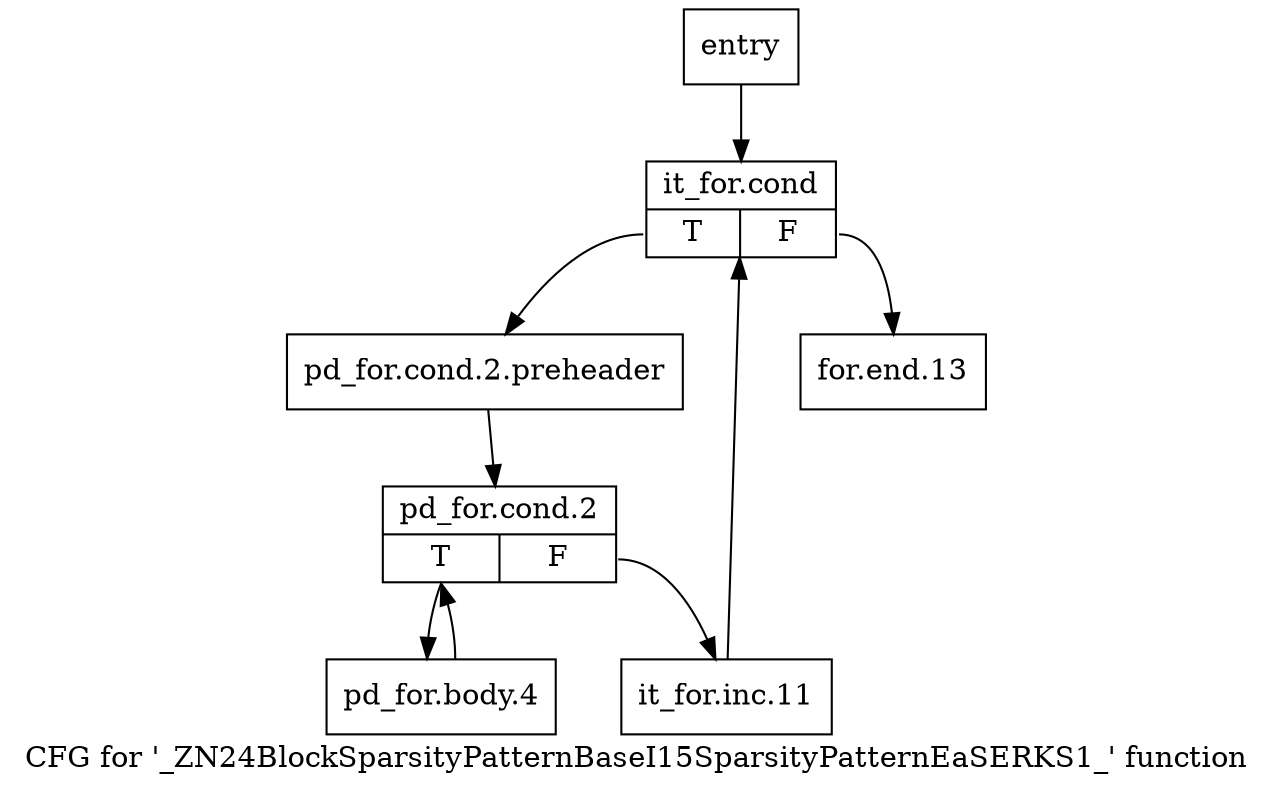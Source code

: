 digraph "CFG for '_ZN24BlockSparsityPatternBaseI15SparsityPatternEaSERKS1_' function" {
	label="CFG for '_ZN24BlockSparsityPatternBaseI15SparsityPatternEaSERKS1_' function";

	Node0x2be0d90 [shape=record,label="{entry}"];
	Node0x2be0d90 -> Node0x2be0de0;
	Node0x2be0de0 [shape=record,label="{it_for.cond|{<s0>T|<s1>F}}"];
	Node0x2be0de0:s0 -> Node0x2be0e30;
	Node0x2be0de0:s1 -> Node0x2be0f70;
	Node0x2be0e30 [shape=record,label="{pd_for.cond.2.preheader}"];
	Node0x2be0e30 -> Node0x2be0e80;
	Node0x2be0e80 [shape=record,label="{pd_for.cond.2|{<s0>T|<s1>F}}"];
	Node0x2be0e80:s0 -> Node0x2be0ed0;
	Node0x2be0e80:s1 -> Node0x2be0f20;
	Node0x2be0ed0 [shape=record,label="{pd_for.body.4}"];
	Node0x2be0ed0 -> Node0x2be0e80;
	Node0x2be0f20 [shape=record,label="{it_for.inc.11}"];
	Node0x2be0f20 -> Node0x2be0de0;
	Node0x2be0f70 [shape=record,label="{for.end.13}"];
}
